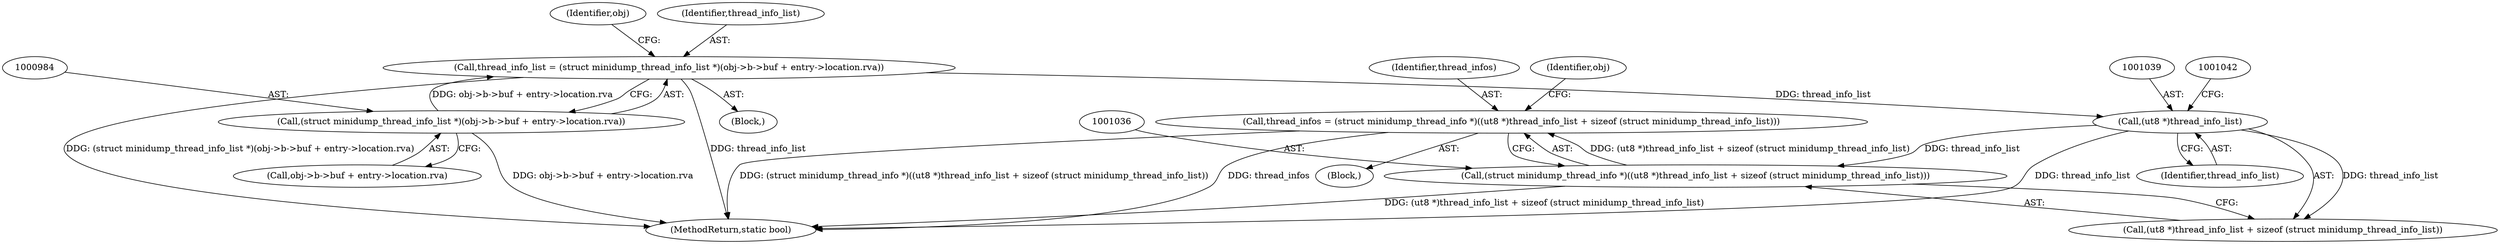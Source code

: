digraph "0_radare2_40b021ba29c8f90ccf7c879fde2580bc73a17e8e_0@API" {
"1001033" [label="(Call,thread_infos = (struct minidump_thread_info *)((ut8 *)thread_info_list + sizeof (struct minidump_thread_info_list)))"];
"1001035" [label="(Call,(struct minidump_thread_info *)((ut8 *)thread_info_list + sizeof (struct minidump_thread_info_list)))"];
"1001038" [label="(Call,(ut8 *)thread_info_list)"];
"1000981" [label="(Call,thread_info_list = (struct minidump_thread_info_list *)(obj->b->buf + entry->location.rva))"];
"1000983" [label="(Call,(struct minidump_thread_info_list *)(obj->b->buf + entry->location.rva))"];
"1001046" [label="(Identifier,obj)"];
"1001037" [label="(Call,(ut8 *)thread_info_list + sizeof (struct minidump_thread_info_list))"];
"1000998" [label="(Identifier,obj)"];
"1000982" [label="(Identifier,thread_info_list)"];
"1001032" [label="(Block,)"];
"1001040" [label="(Identifier,thread_info_list)"];
"1001038" [label="(Call,(ut8 *)thread_info_list)"];
"1001033" [label="(Call,thread_infos = (struct minidump_thread_info *)((ut8 *)thread_info_list + sizeof (struct minidump_thread_info_list)))"];
"1001034" [label="(Identifier,thread_infos)"];
"1000985" [label="(Call,obj->b->buf + entry->location.rva)"];
"1000166" [label="(Block,)"];
"1000983" [label="(Call,(struct minidump_thread_info_list *)(obj->b->buf + entry->location.rva))"];
"1001035" [label="(Call,(struct minidump_thread_info *)((ut8 *)thread_info_list + sizeof (struct minidump_thread_info_list)))"];
"1001137" [label="(MethodReturn,static bool)"];
"1000981" [label="(Call,thread_info_list = (struct minidump_thread_info_list *)(obj->b->buf + entry->location.rva))"];
"1001033" -> "1001032"  [label="AST: "];
"1001033" -> "1001035"  [label="CFG: "];
"1001034" -> "1001033"  [label="AST: "];
"1001035" -> "1001033"  [label="AST: "];
"1001046" -> "1001033"  [label="CFG: "];
"1001033" -> "1001137"  [label="DDG: (struct minidump_thread_info *)((ut8 *)thread_info_list + sizeof (struct minidump_thread_info_list))"];
"1001033" -> "1001137"  [label="DDG: thread_infos"];
"1001035" -> "1001033"  [label="DDG: (ut8 *)thread_info_list + sizeof (struct minidump_thread_info_list)"];
"1001035" -> "1001037"  [label="CFG: "];
"1001036" -> "1001035"  [label="AST: "];
"1001037" -> "1001035"  [label="AST: "];
"1001035" -> "1001137"  [label="DDG: (ut8 *)thread_info_list + sizeof (struct minidump_thread_info_list)"];
"1001038" -> "1001035"  [label="DDG: thread_info_list"];
"1001038" -> "1001037"  [label="AST: "];
"1001038" -> "1001040"  [label="CFG: "];
"1001039" -> "1001038"  [label="AST: "];
"1001040" -> "1001038"  [label="AST: "];
"1001042" -> "1001038"  [label="CFG: "];
"1001038" -> "1001137"  [label="DDG: thread_info_list"];
"1001038" -> "1001037"  [label="DDG: thread_info_list"];
"1000981" -> "1001038"  [label="DDG: thread_info_list"];
"1000981" -> "1000166"  [label="AST: "];
"1000981" -> "1000983"  [label="CFG: "];
"1000982" -> "1000981"  [label="AST: "];
"1000983" -> "1000981"  [label="AST: "];
"1000998" -> "1000981"  [label="CFG: "];
"1000981" -> "1001137"  [label="DDG: thread_info_list"];
"1000981" -> "1001137"  [label="DDG: (struct minidump_thread_info_list *)(obj->b->buf + entry->location.rva)"];
"1000983" -> "1000981"  [label="DDG: obj->b->buf + entry->location.rva"];
"1000983" -> "1000985"  [label="CFG: "];
"1000984" -> "1000983"  [label="AST: "];
"1000985" -> "1000983"  [label="AST: "];
"1000983" -> "1001137"  [label="DDG: obj->b->buf + entry->location.rva"];
}
